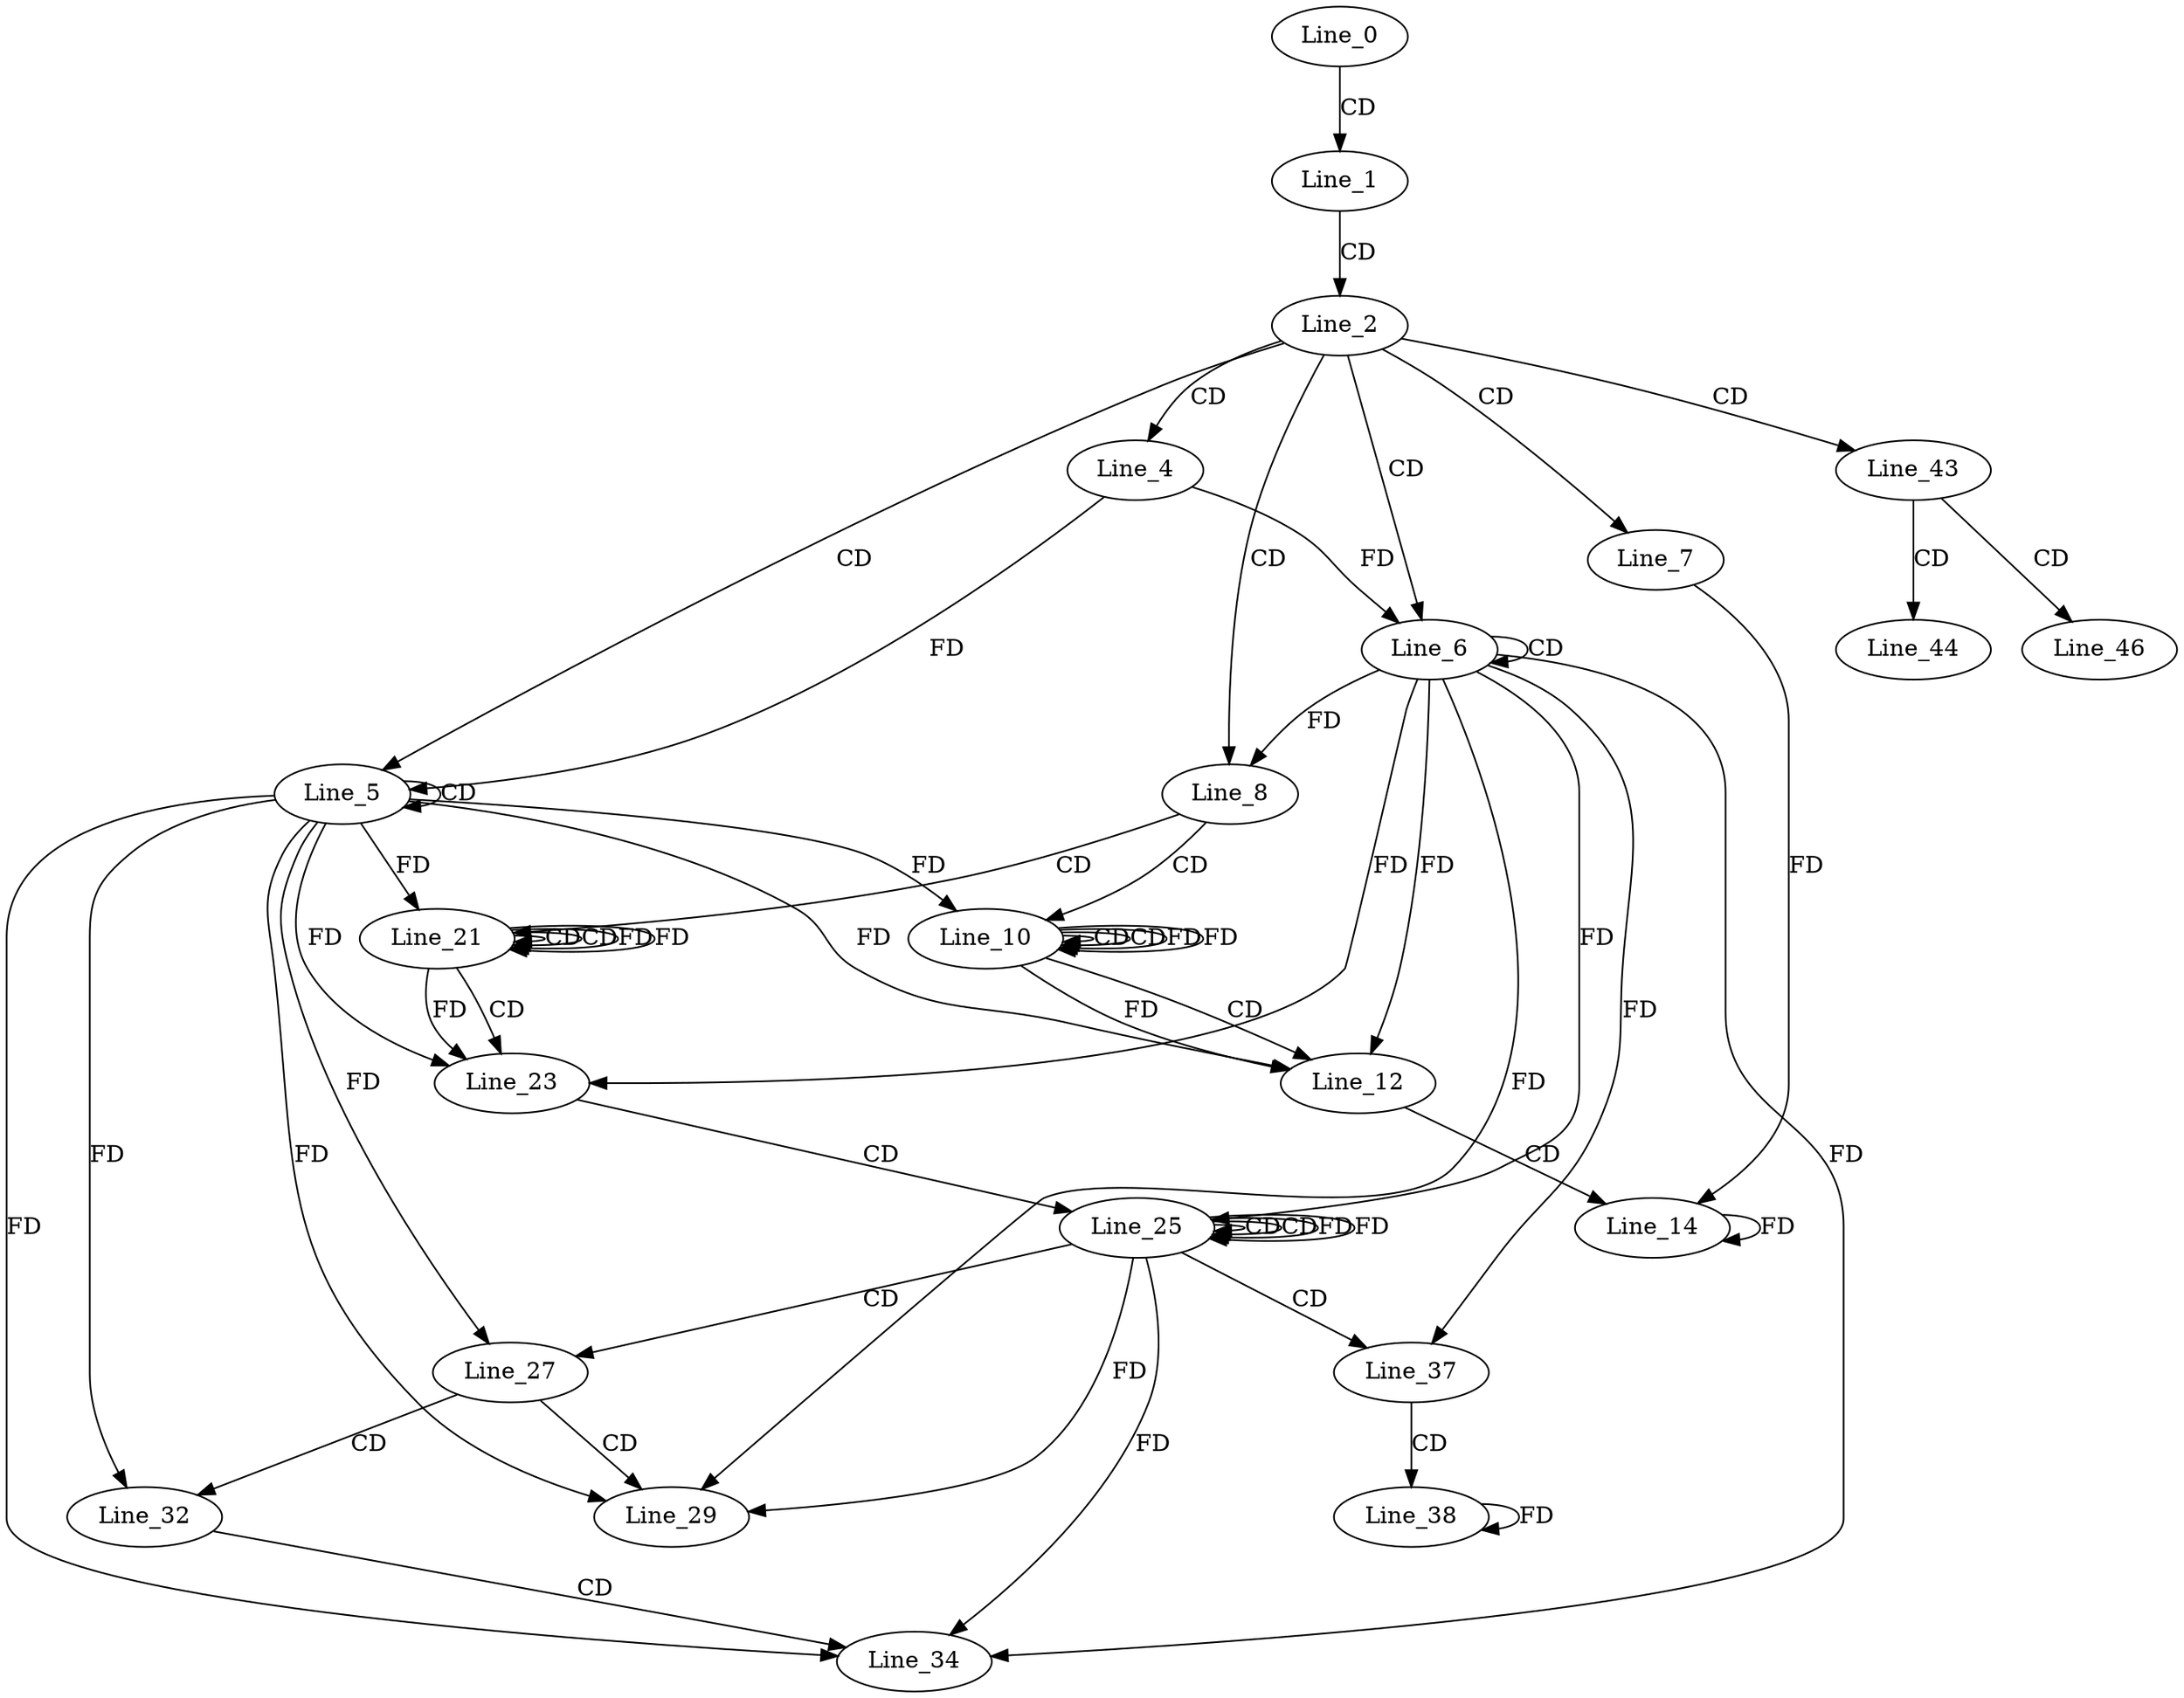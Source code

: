 digraph G {
  Line_0;
  Line_1;
  Line_2;
  Line_4;
  Line_5;
  Line_5;
  Line_6;
  Line_6;
  Line_7;
  Line_8;
  Line_8;
  Line_10;
  Line_10;
  Line_10;
  Line_10;
  Line_12;
  Line_12;
  Line_12;
  Line_14;
  Line_21;
  Line_21;
  Line_21;
  Line_21;
  Line_23;
  Line_23;
  Line_23;
  Line_25;
  Line_25;
  Line_25;
  Line_25;
  Line_27;
  Line_27;
  Line_29;
  Line_29;
  Line_29;
  Line_32;
  Line_32;
  Line_34;
  Line_34;
  Line_34;
  Line_34;
  Line_37;
  Line_37;
  Line_38;
  Line_43;
  Line_44;
  Line_46;
  Line_0 -> Line_1 [ label="CD" ];
  Line_1 -> Line_2 [ label="CD" ];
  Line_2 -> Line_4 [ label="CD" ];
  Line_2 -> Line_5 [ label="CD" ];
  Line_5 -> Line_5 [ label="CD" ];
  Line_4 -> Line_5 [ label="FD" ];
  Line_2 -> Line_6 [ label="CD" ];
  Line_6 -> Line_6 [ label="CD" ];
  Line_4 -> Line_6 [ label="FD" ];
  Line_2 -> Line_7 [ label="CD" ];
  Line_2 -> Line_8 [ label="CD" ];
  Line_6 -> Line_8 [ label="FD" ];
  Line_8 -> Line_10 [ label="CD" ];
  Line_10 -> Line_10 [ label="CD" ];
  Line_10 -> Line_10 [ label="CD" ];
  Line_5 -> Line_10 [ label="FD" ];
  Line_10 -> Line_10 [ label="FD" ];
  Line_10 -> Line_12 [ label="CD" ];
  Line_5 -> Line_12 [ label="FD" ];
  Line_10 -> Line_12 [ label="FD" ];
  Line_6 -> Line_12 [ label="FD" ];
  Line_12 -> Line_14 [ label="CD" ];
  Line_14 -> Line_14 [ label="FD" ];
  Line_7 -> Line_14 [ label="FD" ];
  Line_8 -> Line_21 [ label="CD" ];
  Line_21 -> Line_21 [ label="CD" ];
  Line_21 -> Line_21 [ label="CD" ];
  Line_5 -> Line_21 [ label="FD" ];
  Line_21 -> Line_21 [ label="FD" ];
  Line_21 -> Line_23 [ label="CD" ];
  Line_5 -> Line_23 [ label="FD" ];
  Line_21 -> Line_23 [ label="FD" ];
  Line_6 -> Line_23 [ label="FD" ];
  Line_23 -> Line_25 [ label="CD" ];
  Line_25 -> Line_25 [ label="CD" ];
  Line_25 -> Line_25 [ label="CD" ];
  Line_6 -> Line_25 [ label="FD" ];
  Line_25 -> Line_25 [ label="FD" ];
  Line_25 -> Line_27 [ label="CD" ];
  Line_5 -> Line_27 [ label="FD" ];
  Line_27 -> Line_29 [ label="CD" ];
  Line_5 -> Line_29 [ label="FD" ];
  Line_6 -> Line_29 [ label="FD" ];
  Line_25 -> Line_29 [ label="FD" ];
  Line_27 -> Line_32 [ label="CD" ];
  Line_5 -> Line_32 [ label="FD" ];
  Line_32 -> Line_34 [ label="CD" ];
  Line_5 -> Line_34 [ label="FD" ];
  Line_6 -> Line_34 [ label="FD" ];
  Line_25 -> Line_34 [ label="FD" ];
  Line_25 -> Line_37 [ label="CD" ];
  Line_6 -> Line_37 [ label="FD" ];
  Line_37 -> Line_38 [ label="CD" ];
  Line_38 -> Line_38 [ label="FD" ];
  Line_2 -> Line_43 [ label="CD" ];
  Line_43 -> Line_44 [ label="CD" ];
  Line_43 -> Line_46 [ label="CD" ];
  Line_10 -> Line_10 [ label="FD" ];
  Line_21 -> Line_21 [ label="FD" ];
  Line_25 -> Line_25 [ label="FD" ];
}

